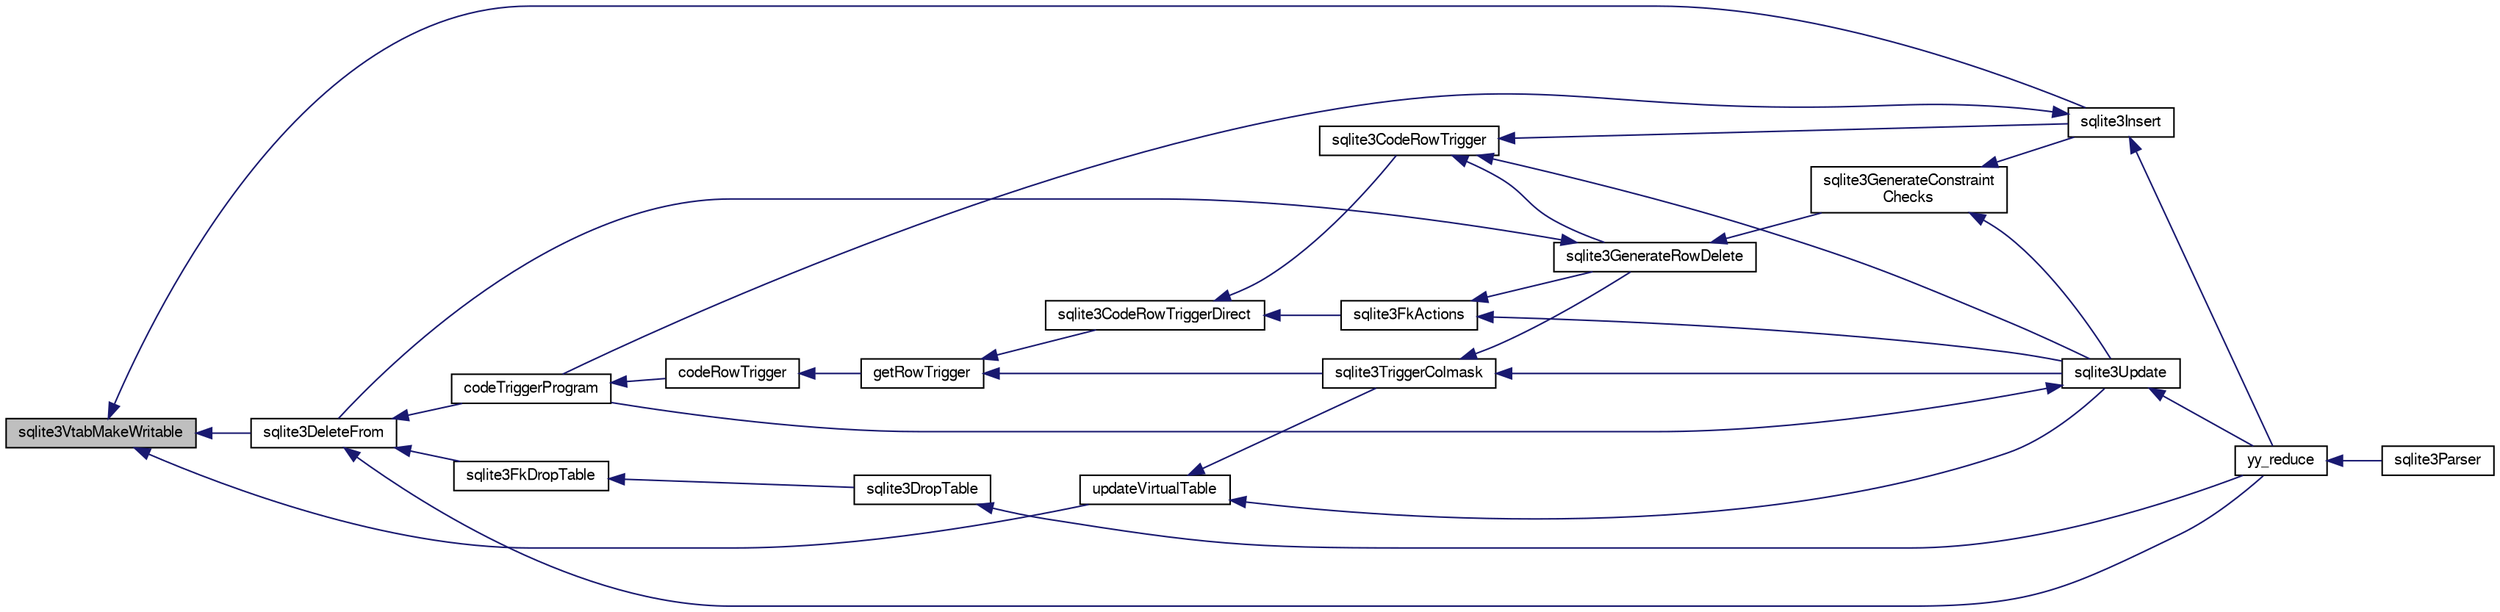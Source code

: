 digraph "sqlite3VtabMakeWritable"
{
  edge [fontname="FreeSans",fontsize="10",labelfontname="FreeSans",labelfontsize="10"];
  node [fontname="FreeSans",fontsize="10",shape=record];
  rankdir="LR";
  Node805198 [label="sqlite3VtabMakeWritable",height=0.2,width=0.4,color="black", fillcolor="grey75", style="filled", fontcolor="black"];
  Node805198 -> Node805199 [dir="back",color="midnightblue",fontsize="10",style="solid",fontname="FreeSans"];
  Node805199 [label="sqlite3DeleteFrom",height=0.2,width=0.4,color="black", fillcolor="white", style="filled",URL="$sqlite3_8c.html#ab9b4b45349188b49eabb23f94608a091"];
  Node805199 -> Node805200 [dir="back",color="midnightblue",fontsize="10",style="solid",fontname="FreeSans"];
  Node805200 [label="sqlite3FkDropTable",height=0.2,width=0.4,color="black", fillcolor="white", style="filled",URL="$sqlite3_8c.html#a1218c6fc74e89152ceaa4760e82f5ef9"];
  Node805200 -> Node805201 [dir="back",color="midnightblue",fontsize="10",style="solid",fontname="FreeSans"];
  Node805201 [label="sqlite3DropTable",height=0.2,width=0.4,color="black", fillcolor="white", style="filled",URL="$sqlite3_8c.html#a5534f77364b5568783c0e50db3c9defb"];
  Node805201 -> Node805202 [dir="back",color="midnightblue",fontsize="10",style="solid",fontname="FreeSans"];
  Node805202 [label="yy_reduce",height=0.2,width=0.4,color="black", fillcolor="white", style="filled",URL="$sqlite3_8c.html#a7c419a9b25711c666a9a2449ef377f14"];
  Node805202 -> Node805203 [dir="back",color="midnightblue",fontsize="10",style="solid",fontname="FreeSans"];
  Node805203 [label="sqlite3Parser",height=0.2,width=0.4,color="black", fillcolor="white", style="filled",URL="$sqlite3_8c.html#a0327d71a5fabe0b6a343d78a2602e72a"];
  Node805199 -> Node805204 [dir="back",color="midnightblue",fontsize="10",style="solid",fontname="FreeSans"];
  Node805204 [label="codeTriggerProgram",height=0.2,width=0.4,color="black", fillcolor="white", style="filled",URL="$sqlite3_8c.html#a120801f59d9281d201d2ff4b2606836e"];
  Node805204 -> Node805205 [dir="back",color="midnightblue",fontsize="10",style="solid",fontname="FreeSans"];
  Node805205 [label="codeRowTrigger",height=0.2,width=0.4,color="black", fillcolor="white", style="filled",URL="$sqlite3_8c.html#a463cea5aaaf388b560b206570a0022fc"];
  Node805205 -> Node805206 [dir="back",color="midnightblue",fontsize="10",style="solid",fontname="FreeSans"];
  Node805206 [label="getRowTrigger",height=0.2,width=0.4,color="black", fillcolor="white", style="filled",URL="$sqlite3_8c.html#a69626ef20b540d1a2b19cf56f3f45689"];
  Node805206 -> Node805207 [dir="back",color="midnightblue",fontsize="10",style="solid",fontname="FreeSans"];
  Node805207 [label="sqlite3CodeRowTriggerDirect",height=0.2,width=0.4,color="black", fillcolor="white", style="filled",URL="$sqlite3_8c.html#ad92829f9001bcf89a0299dad5a48acd4"];
  Node805207 -> Node805208 [dir="back",color="midnightblue",fontsize="10",style="solid",fontname="FreeSans"];
  Node805208 [label="sqlite3FkActions",height=0.2,width=0.4,color="black", fillcolor="white", style="filled",URL="$sqlite3_8c.html#a39159bd1623724946c22355ba7f3ef90"];
  Node805208 -> Node805209 [dir="back",color="midnightblue",fontsize="10",style="solid",fontname="FreeSans"];
  Node805209 [label="sqlite3GenerateRowDelete",height=0.2,width=0.4,color="black", fillcolor="white", style="filled",URL="$sqlite3_8c.html#a2c76cbf3027fc18fdbb8cb4cd96b77d9"];
  Node805209 -> Node805199 [dir="back",color="midnightblue",fontsize="10",style="solid",fontname="FreeSans"];
  Node805209 -> Node805210 [dir="back",color="midnightblue",fontsize="10",style="solid",fontname="FreeSans"];
  Node805210 [label="sqlite3GenerateConstraint\lChecks",height=0.2,width=0.4,color="black", fillcolor="white", style="filled",URL="$sqlite3_8c.html#aef639c1e6a0c0a67ca6e7690ad931bd2"];
  Node805210 -> Node805211 [dir="back",color="midnightblue",fontsize="10",style="solid",fontname="FreeSans"];
  Node805211 [label="sqlite3Insert",height=0.2,width=0.4,color="black", fillcolor="white", style="filled",URL="$sqlite3_8c.html#a5b17c9c2000bae6bdff8e6be48d7dc2b"];
  Node805211 -> Node805204 [dir="back",color="midnightblue",fontsize="10",style="solid",fontname="FreeSans"];
  Node805211 -> Node805202 [dir="back",color="midnightblue",fontsize="10",style="solid",fontname="FreeSans"];
  Node805210 -> Node805212 [dir="back",color="midnightblue",fontsize="10",style="solid",fontname="FreeSans"];
  Node805212 [label="sqlite3Update",height=0.2,width=0.4,color="black", fillcolor="white", style="filled",URL="$sqlite3_8c.html#ac5aa67c46e8cc8174566fabe6809fafa"];
  Node805212 -> Node805204 [dir="back",color="midnightblue",fontsize="10",style="solid",fontname="FreeSans"];
  Node805212 -> Node805202 [dir="back",color="midnightblue",fontsize="10",style="solid",fontname="FreeSans"];
  Node805208 -> Node805212 [dir="back",color="midnightblue",fontsize="10",style="solid",fontname="FreeSans"];
  Node805207 -> Node805213 [dir="back",color="midnightblue",fontsize="10",style="solid",fontname="FreeSans"];
  Node805213 [label="sqlite3CodeRowTrigger",height=0.2,width=0.4,color="black", fillcolor="white", style="filled",URL="$sqlite3_8c.html#a37f21393c74de4d01b16761ee9abacd9"];
  Node805213 -> Node805209 [dir="back",color="midnightblue",fontsize="10",style="solid",fontname="FreeSans"];
  Node805213 -> Node805211 [dir="back",color="midnightblue",fontsize="10",style="solid",fontname="FreeSans"];
  Node805213 -> Node805212 [dir="back",color="midnightblue",fontsize="10",style="solid",fontname="FreeSans"];
  Node805206 -> Node805214 [dir="back",color="midnightblue",fontsize="10",style="solid",fontname="FreeSans"];
  Node805214 [label="sqlite3TriggerColmask",height=0.2,width=0.4,color="black", fillcolor="white", style="filled",URL="$sqlite3_8c.html#acace8e99e37ae5e84ea03c65e820c540"];
  Node805214 -> Node805209 [dir="back",color="midnightblue",fontsize="10",style="solid",fontname="FreeSans"];
  Node805214 -> Node805212 [dir="back",color="midnightblue",fontsize="10",style="solid",fontname="FreeSans"];
  Node805199 -> Node805202 [dir="back",color="midnightblue",fontsize="10",style="solid",fontname="FreeSans"];
  Node805198 -> Node805211 [dir="back",color="midnightblue",fontsize="10",style="solid",fontname="FreeSans"];
  Node805198 -> Node805215 [dir="back",color="midnightblue",fontsize="10",style="solid",fontname="FreeSans"];
  Node805215 [label="updateVirtualTable",height=0.2,width=0.4,color="black", fillcolor="white", style="filled",URL="$sqlite3_8c.html#a740220531db9293c39a2cdd7da3f74e1"];
  Node805215 -> Node805214 [dir="back",color="midnightblue",fontsize="10",style="solid",fontname="FreeSans"];
  Node805215 -> Node805212 [dir="back",color="midnightblue",fontsize="10",style="solid",fontname="FreeSans"];
}
